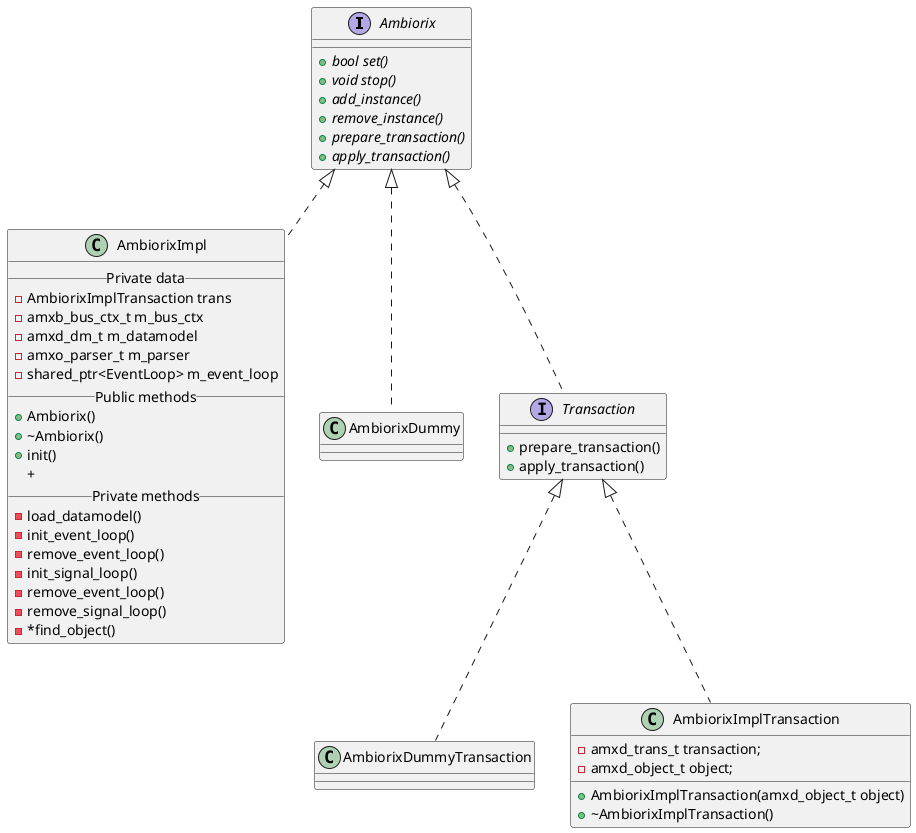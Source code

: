 @startuml
interface Ambiorix {
	+{abstract} bool set()
	+{abstract} void stop()
	+{abstract} add_instance()
	+{abstract} remove_instance()
	+{abstract} prepare_transaction()
	+{abstract} apply_transaction()
}

class AmbiorixImpl {
	__ Private data __
	-AmbiorixImplTransaction trans
	-amxb_bus_ctx_t m_bus_ctx
	-amxd_dm_t m_datamodel
	-amxo_parser_t m_parser
	-shared_ptr<EventLoop> m_event_loop
	__ Public methods __
	+Ambiorix()
	+~Ambiorix()
	+init()
	+
	__ Private methods __
	-load_datamodel()
	-init_event_loop()
	-remove_event_loop()
	-init_signal_loop()
	-remove_event_loop()
	-remove_signal_loop()
	-*find_object()
}

class AmbiorixDummy {

}

interface Transaction {
	+prepare_transaction()
	+apply_transaction()
}

class AmbiorixDummyTransaction {

}

class AmbiorixImplTransaction {
	+AmbiorixImplTransaction(amxd_object_t object)
	+~AmbiorixImplTransaction()
	-amxd_trans_t transaction;
	-amxd_object_t object;
}

Ambiorix <|.. AmbiorixImpl
Ambiorix <|.. AmbiorixDummy
Ambiorix <|.. Transaction
Transaction <|.. AmbiorixDummyTransaction
Transaction <|.. AmbiorixImplTransaction

@enduml

